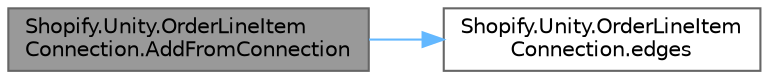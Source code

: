 digraph "Shopify.Unity.OrderLineItemConnection.AddFromConnection"
{
 // LATEX_PDF_SIZE
  bgcolor="transparent";
  edge [fontname=Helvetica,fontsize=10,labelfontname=Helvetica,labelfontsize=10];
  node [fontname=Helvetica,fontsize=10,shape=box,height=0.2,width=0.4];
  rankdir="LR";
  Node1 [id="Node000001",label="Shopify.Unity.OrderLineItem\lConnection.AddFromConnection",height=0.2,width=0.4,color="gray40", fillcolor="grey60", style="filled", fontcolor="black",tooltip="This is a utility function that allows you to append newly queried data from a connection into this o..."];
  Node1 -> Node2 [id="edge2_Node000001_Node000002",color="steelblue1",style="solid",tooltip=" "];
  Node2 [id="Node000002",label="Shopify.Unity.OrderLineItem\lConnection.edges",height=0.2,width=0.4,color="grey40", fillcolor="white", style="filled",URL="$class_shopify_1_1_unity_1_1_order_line_item_connection.html#ab63a6bbc3b12b2e3c87f709f97f8dd7c",tooltip="A list of edges."];
}
